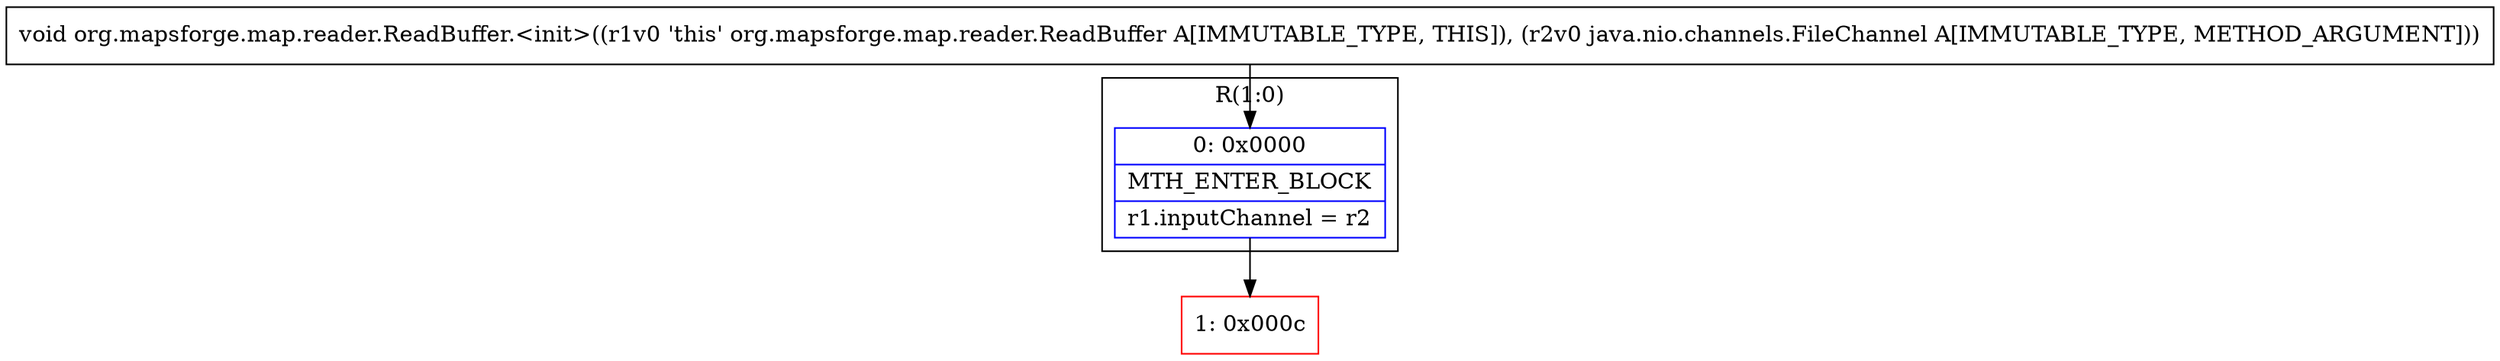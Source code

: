 digraph "CFG fororg.mapsforge.map.reader.ReadBuffer.\<init\>(Ljava\/nio\/channels\/FileChannel;)V" {
subgraph cluster_Region_1949918486 {
label = "R(1:0)";
node [shape=record,color=blue];
Node_0 [shape=record,label="{0\:\ 0x0000|MTH_ENTER_BLOCK\l|r1.inputChannel = r2\l}"];
}
Node_1 [shape=record,color=red,label="{1\:\ 0x000c}"];
MethodNode[shape=record,label="{void org.mapsforge.map.reader.ReadBuffer.\<init\>((r1v0 'this' org.mapsforge.map.reader.ReadBuffer A[IMMUTABLE_TYPE, THIS]), (r2v0 java.nio.channels.FileChannel A[IMMUTABLE_TYPE, METHOD_ARGUMENT])) }"];
MethodNode -> Node_0;
Node_0 -> Node_1;
}

